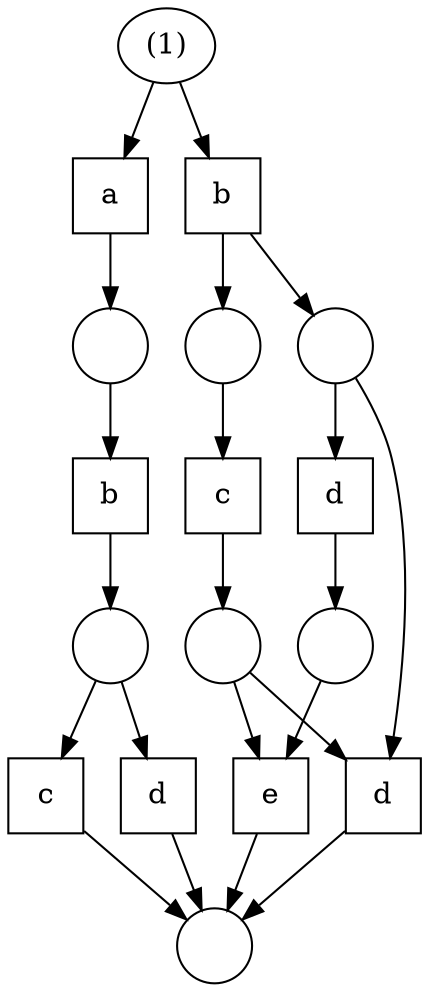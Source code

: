 digraph G {
    node [width=0.5];
xaf5990 [label="a",shape=box]
xaf5fc0 [label="b",shape=box]
xaf5b48 [label="b",shape=box]
xaf5f68 [label="c",shape=box]
xaf5a40 [label="c",shape=box]
xaf5bf8 [label="d",shape=box]
xaf5678 [label="d",shape=box]
xaf5c50 [label="d",shape=box]
xaf5d00 [label="e",shape=box]
xaf5888 [label=""]
xaf5e60 [label="(1)"]
xaf58e0 [label=""]
xaf5938 [label=""]
xaf5f10 [label=""]
xaf59e8 [label=""]
xaf5a98 [label=""]
xaf5e08 [label=""]
xaf5f68 -> xaf5888 
xaf5678 -> xaf5888 
xaf5c50 -> xaf5888 
xaf5d00 -> xaf5888 
xaf5e60 -> xaf5990 
xaf5e60 -> xaf5b48 
xaf5990 -> xaf58e0 
xaf58e0 -> xaf5fc0 
xaf5fc0 -> xaf5938 
xaf5938 -> xaf5f68 
xaf5938 -> xaf5678 
xaf5b48 -> xaf5f10 
xaf5f10 -> xaf5a40 
xaf5b48 -> xaf59e8 
xaf59e8 -> xaf5c50 
xaf59e8 -> xaf5bf8 
xaf5a40 -> xaf5a98 
xaf5a98 -> xaf5c50 
xaf5a98 -> xaf5d00 
xaf5bf8 -> xaf5e08 
xaf5e08 -> xaf5d00 
}
